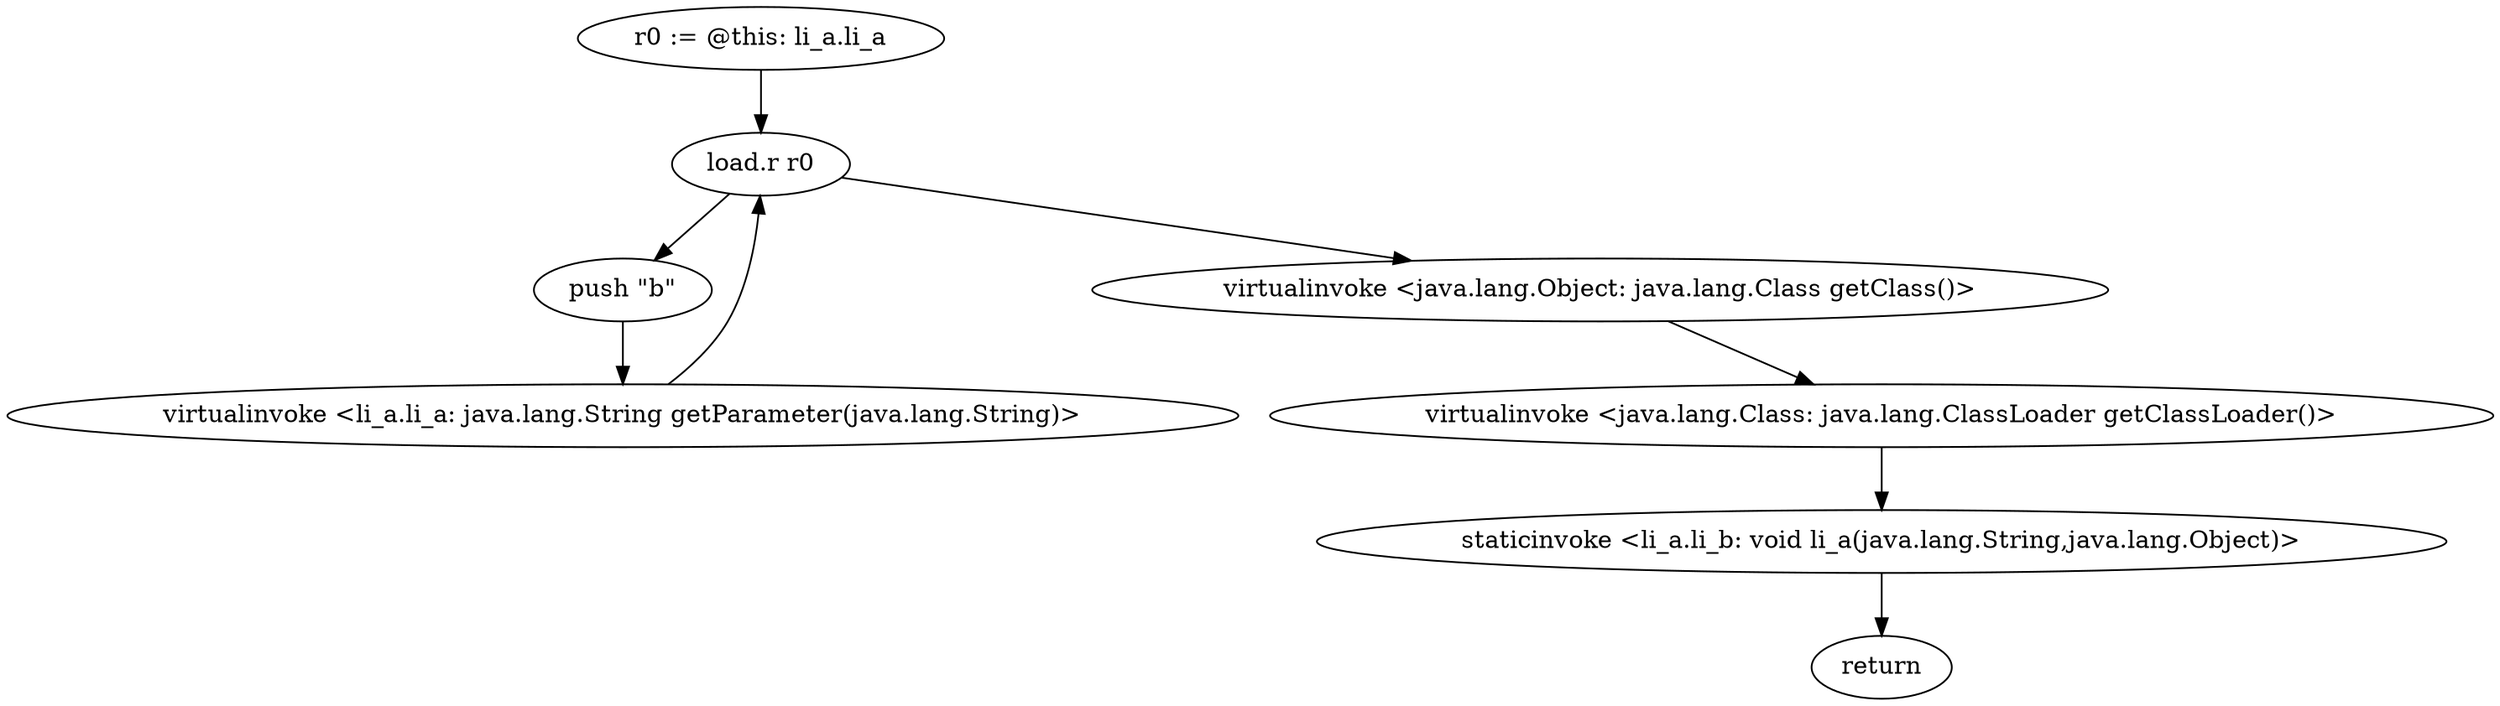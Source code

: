 digraph "" {
    "r0 := @this: li_a.li_a"
    "load.r r0"
    "r0 := @this: li_a.li_a"->"load.r r0";
    "push \"b\""
    "load.r r0"->"push \"b\"";
    "virtualinvoke <li_a.li_a: java.lang.String getParameter(java.lang.String)>"
    "push \"b\""->"virtualinvoke <li_a.li_a: java.lang.String getParameter(java.lang.String)>";
    "virtualinvoke <li_a.li_a: java.lang.String getParameter(java.lang.String)>"->"load.r r0";
    "virtualinvoke <java.lang.Object: java.lang.Class getClass()>"
    "load.r r0"->"virtualinvoke <java.lang.Object: java.lang.Class getClass()>";
    "virtualinvoke <java.lang.Class: java.lang.ClassLoader getClassLoader()>"
    "virtualinvoke <java.lang.Object: java.lang.Class getClass()>"->"virtualinvoke <java.lang.Class: java.lang.ClassLoader getClassLoader()>";
    "staticinvoke <li_a.li_b: void li_a(java.lang.String,java.lang.Object)>"
    "virtualinvoke <java.lang.Class: java.lang.ClassLoader getClassLoader()>"->"staticinvoke <li_a.li_b: void li_a(java.lang.String,java.lang.Object)>";
    "return"
    "staticinvoke <li_a.li_b: void li_a(java.lang.String,java.lang.Object)>"->"return";
}
